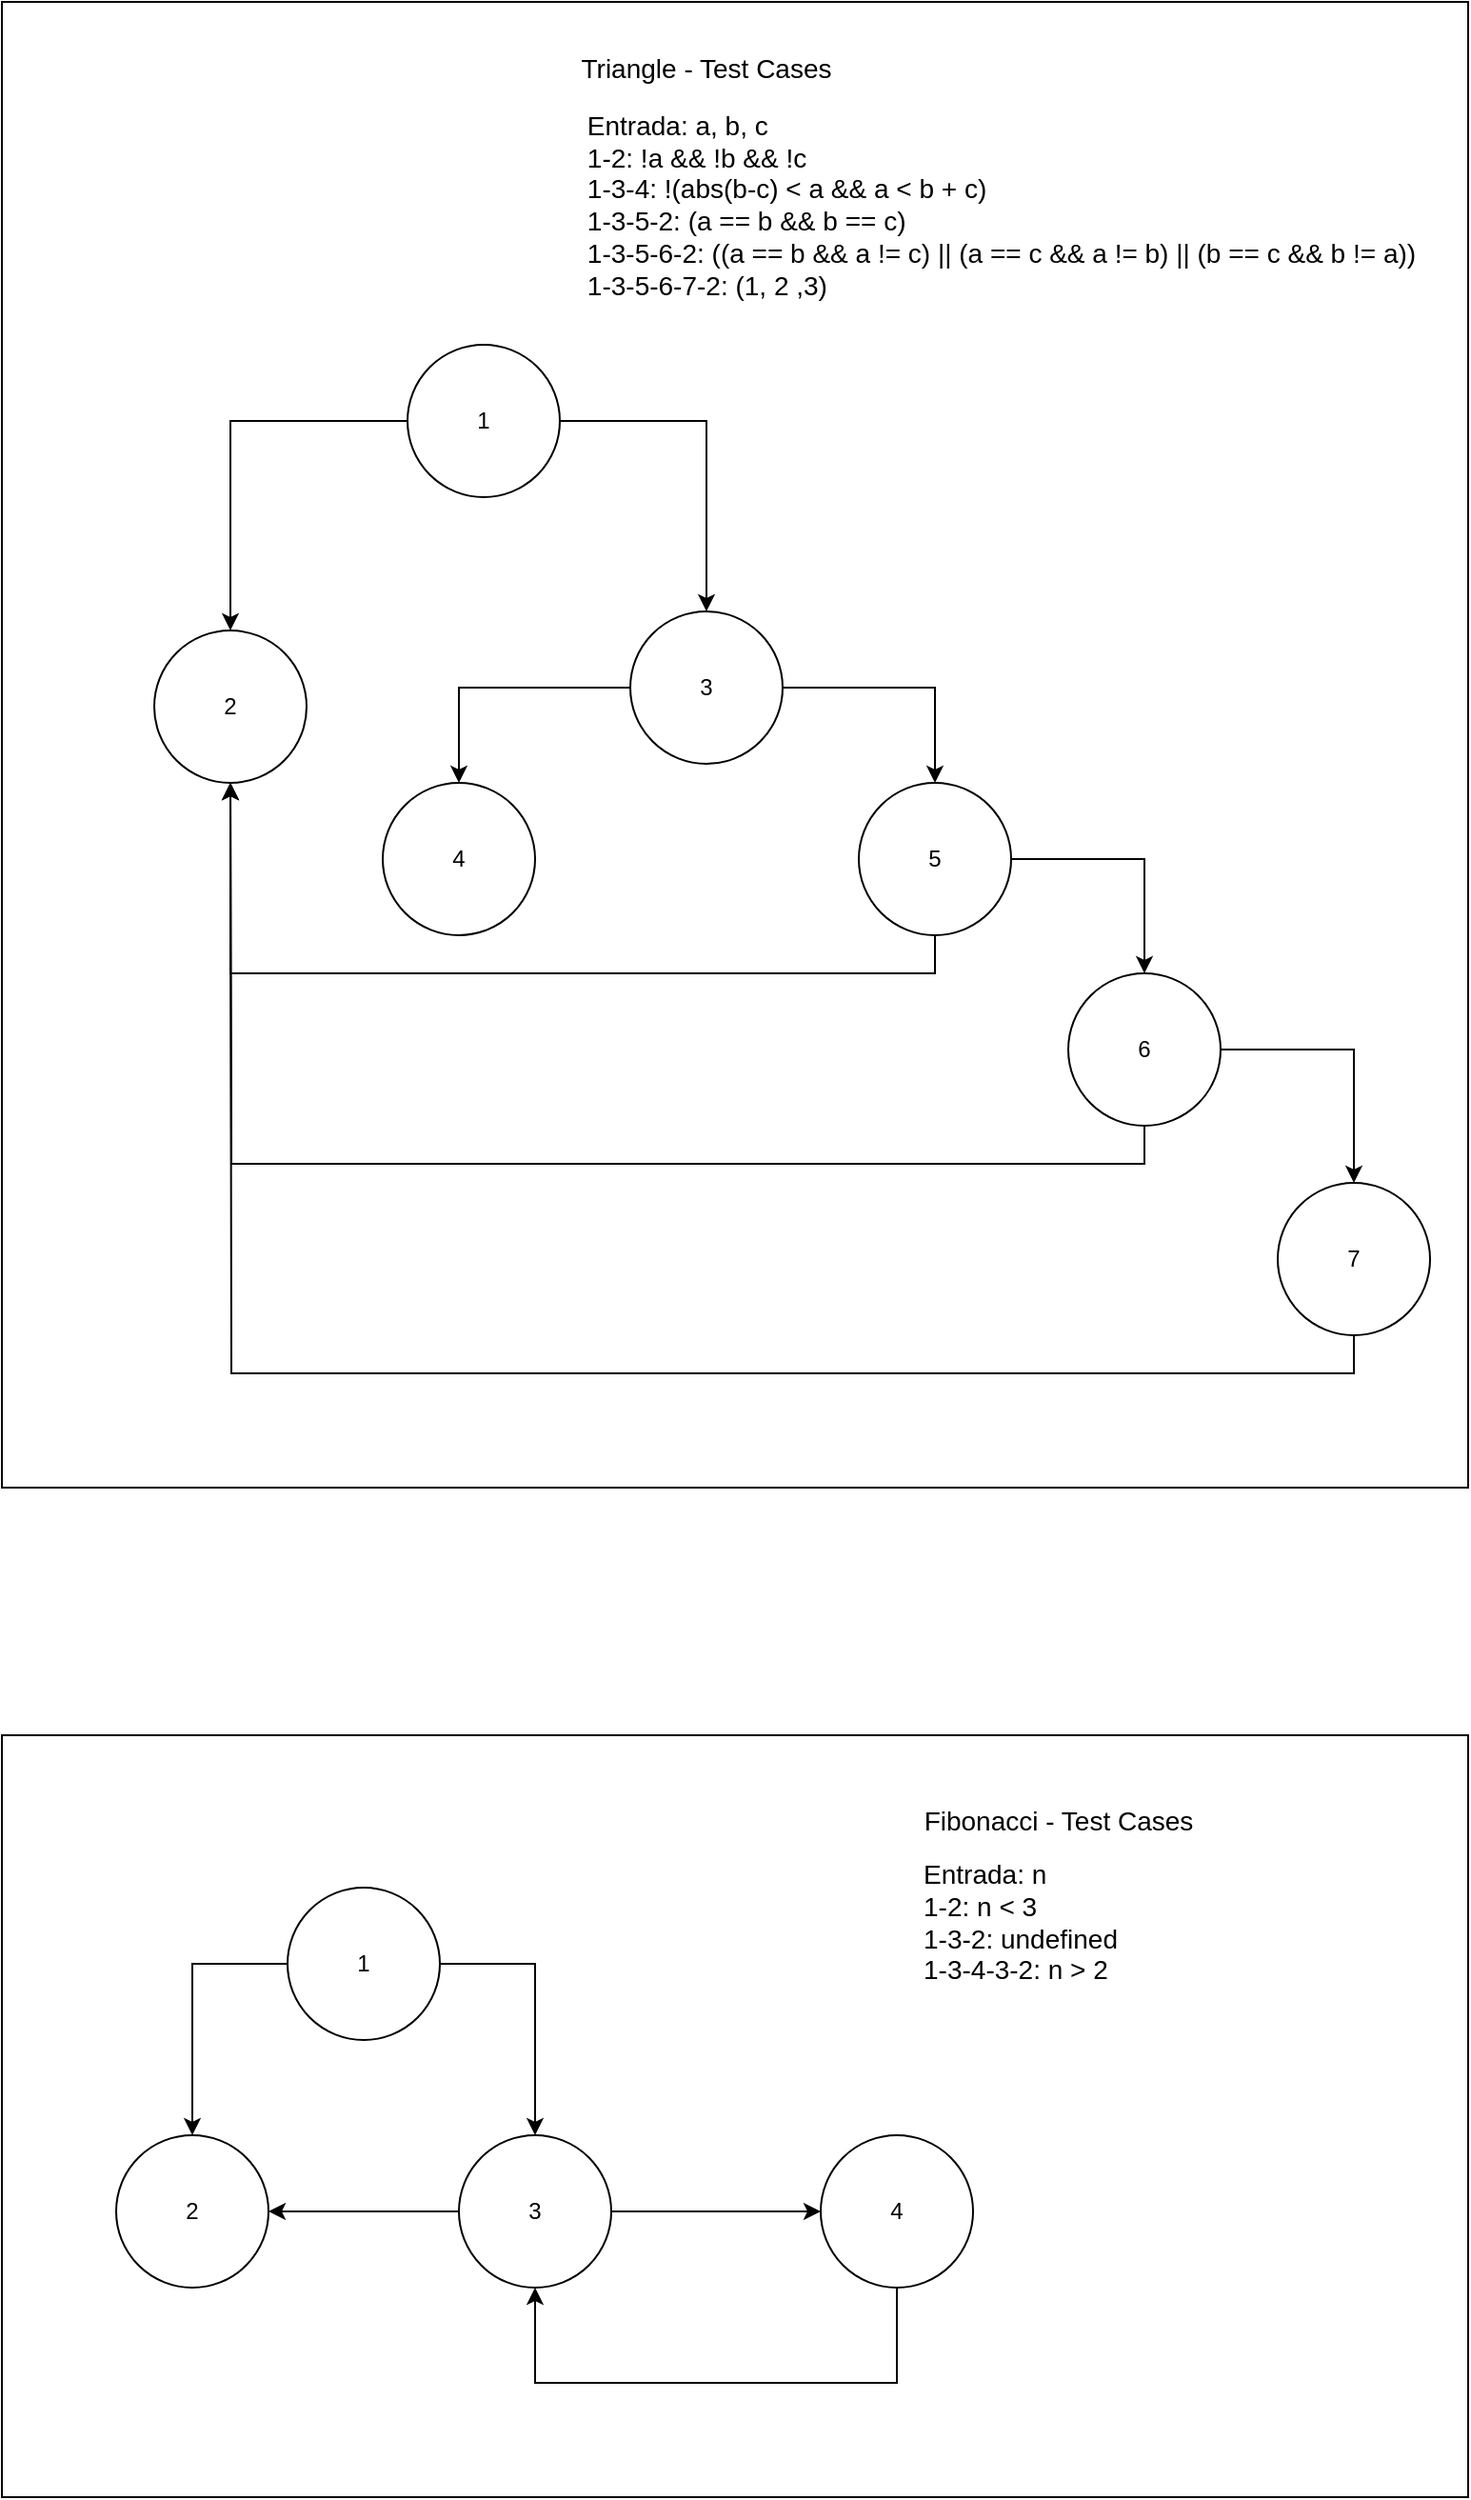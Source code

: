 <mxfile version="10.4.4" type="github"><diagram id="vzfjFNlqcMOdbo29u_ga" name="Page-1"><mxGraphModel dx="1329" dy="1969" grid="1" gridSize="10" guides="1" tooltips="1" connect="1" arrows="1" fold="1" page="1" pageScale="1" pageWidth="827" pageHeight="1169" math="0" shadow="0"><root><mxCell id="0"/><mxCell id="1" parent="0"/><mxCell id="NGDrrZj0ZyH9Bv1KKiQC-29" value="" style="rounded=0;whiteSpace=wrap;html=1;" vertex="1" parent="1"><mxGeometry x="20" y="740" width="770" height="400" as="geometry"/></mxCell><mxCell id="NGDrrZj0ZyH9Bv1KKiQC-30" value="&lt;div style=&quot;font-size: 14px&quot;&gt;&lt;font style=&quot;font-size: 14px&quot;&gt;Fibonacci - Test Cases&lt;br&gt;&lt;/font&gt;&lt;/div&gt;" style="text;html=1;strokeColor=none;fillColor=none;align=center;verticalAlign=middle;whiteSpace=wrap;rounded=0;" vertex="1" parent="1"><mxGeometry x="500" y="770" width="150" height="30" as="geometry"/></mxCell><mxCell id="NGDrrZj0ZyH9Bv1KKiQC-18" value="" style="rounded=0;whiteSpace=wrap;html=1;" vertex="1" parent="1"><mxGeometry x="20" y="-170" width="770" height="780" as="geometry"/></mxCell><mxCell id="NGDrrZj0ZyH9Bv1KKiQC-3" value="" style="edgeStyle=orthogonalEdgeStyle;rounded=0;orthogonalLoop=1;jettySize=auto;html=1;" edge="1" parent="1" source="NGDrrZj0ZyH9Bv1KKiQC-1" target="NGDrrZj0ZyH9Bv1KKiQC-2"><mxGeometry relative="1" as="geometry"/></mxCell><mxCell id="NGDrrZj0ZyH9Bv1KKiQC-7" value="" style="edgeStyle=orthogonalEdgeStyle;rounded=0;orthogonalLoop=1;jettySize=auto;html=1;" edge="1" parent="1" source="NGDrrZj0ZyH9Bv1KKiQC-1" target="NGDrrZj0ZyH9Bv1KKiQC-6"><mxGeometry relative="1" as="geometry"/></mxCell><mxCell id="NGDrrZj0ZyH9Bv1KKiQC-1" value="1" style="ellipse;whiteSpace=wrap;html=1;aspect=fixed;" vertex="1" parent="1"><mxGeometry x="233" y="10" width="80" height="80" as="geometry"/></mxCell><mxCell id="NGDrrZj0ZyH9Bv1KKiQC-9" value="" style="edgeStyle=orthogonalEdgeStyle;rounded=0;orthogonalLoop=1;jettySize=auto;html=1;" edge="1" parent="1" source="NGDrrZj0ZyH9Bv1KKiQC-6" target="NGDrrZj0ZyH9Bv1KKiQC-8"><mxGeometry relative="1" as="geometry"/></mxCell><mxCell id="NGDrrZj0ZyH9Bv1KKiQC-15" value="" style="edgeStyle=orthogonalEdgeStyle;rounded=0;orthogonalLoop=1;jettySize=auto;html=1;" edge="1" parent="1" source="NGDrrZj0ZyH9Bv1KKiQC-6" target="NGDrrZj0ZyH9Bv1KKiQC-14"><mxGeometry relative="1" as="geometry"/></mxCell><mxCell id="NGDrrZj0ZyH9Bv1KKiQC-6" value="3" style="ellipse;whiteSpace=wrap;html=1;aspect=fixed;" vertex="1" parent="1"><mxGeometry x="350" y="150" width="80" height="80" as="geometry"/></mxCell><mxCell id="NGDrrZj0ZyH9Bv1KKiQC-34" style="edgeStyle=orthogonalEdgeStyle;rounded=0;orthogonalLoop=1;jettySize=auto;html=1;exitX=1;exitY=0.5;exitDx=0;exitDy=0;entryX=0.5;entryY=0;entryDx=0;entryDy=0;" edge="1" parent="1" source="NGDrrZj0ZyH9Bv1KKiQC-14" target="NGDrrZj0ZyH9Bv1KKiQC-12"><mxGeometry relative="1" as="geometry"/></mxCell><mxCell id="NGDrrZj0ZyH9Bv1KKiQC-35" style="edgeStyle=orthogonalEdgeStyle;rounded=0;orthogonalLoop=1;jettySize=auto;html=1;exitX=0.5;exitY=1;exitDx=0;exitDy=0;entryX=0.5;entryY=1;entryDx=0;entryDy=0;" edge="1" parent="1" source="NGDrrZj0ZyH9Bv1KKiQC-14" target="NGDrrZj0ZyH9Bv1KKiQC-2"><mxGeometry relative="1" as="geometry"/></mxCell><mxCell id="NGDrrZj0ZyH9Bv1KKiQC-14" value="5" style="ellipse;whiteSpace=wrap;html=1;aspect=fixed;" vertex="1" parent="1"><mxGeometry x="470" y="240" width="80" height="80" as="geometry"/></mxCell><mxCell id="NGDrrZj0ZyH9Bv1KKiQC-36" style="edgeStyle=orthogonalEdgeStyle;rounded=0;orthogonalLoop=1;jettySize=auto;html=1;exitX=0.5;exitY=1;exitDx=0;exitDy=0;" edge="1" parent="1" source="NGDrrZj0ZyH9Bv1KKiQC-12"><mxGeometry relative="1" as="geometry"><mxPoint x="140" y="240" as="targetPoint"/></mxGeometry></mxCell><mxCell id="NGDrrZj0ZyH9Bv1KKiQC-37" style="edgeStyle=orthogonalEdgeStyle;rounded=0;orthogonalLoop=1;jettySize=auto;html=1;exitX=1;exitY=0.5;exitDx=0;exitDy=0;entryX=0.5;entryY=0;entryDx=0;entryDy=0;" edge="1" parent="1" source="NGDrrZj0ZyH9Bv1KKiQC-12" target="NGDrrZj0ZyH9Bv1KKiQC-10"><mxGeometry relative="1" as="geometry"/></mxCell><mxCell id="NGDrrZj0ZyH9Bv1KKiQC-12" value="6" style="ellipse;whiteSpace=wrap;html=1;aspect=fixed;" vertex="1" parent="1"><mxGeometry x="580" y="340" width="80" height="80" as="geometry"/></mxCell><mxCell id="NGDrrZj0ZyH9Bv1KKiQC-38" style="edgeStyle=orthogonalEdgeStyle;rounded=0;orthogonalLoop=1;jettySize=auto;html=1;exitX=0.5;exitY=1;exitDx=0;exitDy=0;" edge="1" parent="1" source="NGDrrZj0ZyH9Bv1KKiQC-10"><mxGeometry relative="1" as="geometry"><mxPoint x="140" y="240" as="targetPoint"/></mxGeometry></mxCell><mxCell id="NGDrrZj0ZyH9Bv1KKiQC-10" value="7" style="ellipse;whiteSpace=wrap;html=1;aspect=fixed;" vertex="1" parent="1"><mxGeometry x="690" y="450" width="80" height="80" as="geometry"/></mxCell><mxCell id="NGDrrZj0ZyH9Bv1KKiQC-8" value="4" style="ellipse;whiteSpace=wrap;html=1;aspect=fixed;" vertex="1" parent="1"><mxGeometry x="220" y="240" width="80" height="80" as="geometry"/></mxCell><mxCell id="NGDrrZj0ZyH9Bv1KKiQC-2" value="2" style="ellipse;whiteSpace=wrap;html=1;aspect=fixed;" vertex="1" parent="1"><mxGeometry x="100" y="160" width="80" height="80" as="geometry"/></mxCell><mxCell id="NGDrrZj0ZyH9Bv1KKiQC-22" value="" style="edgeStyle=orthogonalEdgeStyle;rounded=0;orthogonalLoop=1;jettySize=auto;html=1;" edge="1" parent="1" source="NGDrrZj0ZyH9Bv1KKiQC-16" target="NGDrrZj0ZyH9Bv1KKiQC-21"><mxGeometry relative="1" as="geometry"/></mxCell><mxCell id="NGDrrZj0ZyH9Bv1KKiQC-24" value="" style="edgeStyle=orthogonalEdgeStyle;rounded=0;orthogonalLoop=1;jettySize=auto;html=1;" edge="1" parent="1" source="NGDrrZj0ZyH9Bv1KKiQC-16" target="NGDrrZj0ZyH9Bv1KKiQC-23"><mxGeometry relative="1" as="geometry"/></mxCell><mxCell id="NGDrrZj0ZyH9Bv1KKiQC-16" value="1" style="ellipse;whiteSpace=wrap;html=1;aspect=fixed;" vertex="1" parent="1"><mxGeometry x="170" y="820" width="80" height="80" as="geometry"/></mxCell><mxCell id="NGDrrZj0ZyH9Bv1KKiQC-26" value="" style="edgeStyle=orthogonalEdgeStyle;rounded=0;orthogonalLoop=1;jettySize=auto;html=1;" edge="1" parent="1" source="NGDrrZj0ZyH9Bv1KKiQC-23" target="NGDrrZj0ZyH9Bv1KKiQC-25"><mxGeometry relative="1" as="geometry"/></mxCell><mxCell id="NGDrrZj0ZyH9Bv1KKiQC-32" style="edgeStyle=orthogonalEdgeStyle;rounded=0;orthogonalLoop=1;jettySize=auto;html=1;exitX=0;exitY=0.5;exitDx=0;exitDy=0;entryX=1;entryY=0.5;entryDx=0;entryDy=0;" edge="1" parent="1" source="NGDrrZj0ZyH9Bv1KKiQC-23" target="NGDrrZj0ZyH9Bv1KKiQC-21"><mxGeometry relative="1" as="geometry"/></mxCell><mxCell id="NGDrrZj0ZyH9Bv1KKiQC-23" value="3" style="ellipse;whiteSpace=wrap;html=1;aspect=fixed;" vertex="1" parent="1"><mxGeometry x="260" y="950" width="80" height="80" as="geometry"/></mxCell><mxCell id="NGDrrZj0ZyH9Bv1KKiQC-33" style="edgeStyle=orthogonalEdgeStyle;rounded=0;orthogonalLoop=1;jettySize=auto;html=1;exitX=0.5;exitY=1;exitDx=0;exitDy=0;entryX=0.5;entryY=1;entryDx=0;entryDy=0;" edge="1" parent="1" source="NGDrrZj0ZyH9Bv1KKiQC-25" target="NGDrrZj0ZyH9Bv1KKiQC-23"><mxGeometry relative="1" as="geometry"><Array as="points"><mxPoint x="490" y="1080"/><mxPoint x="300" y="1080"/></Array></mxGeometry></mxCell><mxCell id="NGDrrZj0ZyH9Bv1KKiQC-25" value="4" style="ellipse;whiteSpace=wrap;html=1;aspect=fixed;" vertex="1" parent="1"><mxGeometry x="450" y="950" width="80" height="80" as="geometry"/></mxCell><mxCell id="NGDrrZj0ZyH9Bv1KKiQC-21" value="2" style="ellipse;whiteSpace=wrap;html=1;aspect=fixed;" vertex="1" parent="1"><mxGeometry x="80" y="950" width="80" height="80" as="geometry"/></mxCell><mxCell id="NGDrrZj0ZyH9Bv1KKiQC-20" value="&lt;font style=&quot;font-size: 14px&quot;&gt;Triangle - Test Cases&lt;/font&gt;" style="text;html=1;strokeColor=none;fillColor=none;align=center;verticalAlign=middle;whiteSpace=wrap;rounded=0;" vertex="1" parent="1"><mxGeometry x="320" y="-150" width="140" height="30" as="geometry"/></mxCell><mxCell id="NGDrrZj0ZyH9Bv1KKiQC-31" value="&lt;div style=&quot;font-size: 14px&quot; align=&quot;left&quot;&gt;&lt;font style=&quot;font-size: 14px&quot;&gt;Entrada: a, b, c&lt;br&gt;&lt;/font&gt;&lt;/div&gt;&lt;div style=&quot;font-size: 14px&quot; align=&quot;left&quot;&gt;&lt;font style=&quot;font-size: 14px&quot;&gt;1-2: !a &amp;amp;&amp;amp; !b &amp;amp;&amp;amp; !c&lt;/font&gt;&lt;/div&gt;&lt;div style=&quot;font-size: 14px&quot; align=&quot;left&quot;&gt;&lt;font style=&quot;font-size: 14px&quot;&gt;1-3-4: !(abs(b-c) &amp;lt; a &amp;amp;&amp;amp; a &amp;lt; b + c)&lt;br&gt;&lt;/font&gt;&lt;/div&gt;&lt;div style=&quot;font-size: 14px&quot; align=&quot;left&quot;&gt;&lt;font style=&quot;font-size: 14px&quot;&gt;1-3-5-2: (a == b &amp;amp;&amp;amp; b == c)&lt;br&gt;&lt;/font&gt;&lt;/div&gt;&lt;div style=&quot;font-size: 14px&quot; align=&quot;left&quot;&gt;&lt;font style=&quot;font-size: 14px&quot;&gt;1-3-5-6-2: ((a == b &amp;amp;&amp;amp; a != c) || (a == c &amp;amp;&amp;amp; a != b) || (b == c &amp;amp;&amp;amp; b != a))&lt;br&gt;&lt;/font&gt;&lt;/div&gt;&lt;div style=&quot;font-size: 14px&quot; align=&quot;left&quot;&gt;&lt;font style=&quot;font-size: 14px&quot;&gt;1-3-5-6-7-2: (1, 2 ,3)&lt;br&gt;&lt;/font&gt;&lt;/div&gt;&lt;div style=&quot;font-size: 14px&quot; align=&quot;left&quot;&gt;&lt;font style=&quot;font-size: 14px&quot;&gt;&lt;br&gt;&lt;/font&gt;&lt;/div&gt;" style="text;html=1;strokeColor=none;fillColor=none;align=center;verticalAlign=middle;whiteSpace=wrap;rounded=0;" vertex="1" parent="1"><mxGeometry x="320" y="-120" width="450" height="130" as="geometry"/></mxCell><mxCell id="NGDrrZj0ZyH9Bv1KKiQC-42" value="&lt;div style=&quot;font-size: 14px&quot; align=&quot;left&quot;&gt;&lt;font style=&quot;font-size: 14px&quot;&gt;&lt;font style=&quot;font-size: 14px&quot;&gt;Entrada&lt;/font&gt;: n&lt;/font&gt;&lt;/div&gt;&lt;div style=&quot;font-size: 14px&quot; align=&quot;left&quot;&gt;&lt;font style=&quot;font-size: 14px&quot;&gt;1-2: n &amp;lt; 3&lt;/font&gt;&lt;/div&gt;&lt;div style=&quot;font-size: 14px&quot; align=&quot;left&quot;&gt;&lt;font style=&quot;font-size: 14px&quot;&gt;1-3-2: undefined&lt;/font&gt;&lt;/div&gt;&lt;div style=&quot;font-size: 14px&quot; align=&quot;left&quot;&gt;&lt;font style=&quot;font-size: 14px&quot;&gt;1-3-4-3-2: n &amp;gt; 2&lt;br&gt;&lt;/font&gt;&lt;/div&gt;" style="text;html=1;strokeColor=none;fillColor=none;align=center;verticalAlign=middle;whiteSpace=wrap;rounded=0;" vertex="1" parent="1"><mxGeometry x="460" y="800" width="190" height="75" as="geometry"/></mxCell></root></mxGraphModel></diagram></mxfile>